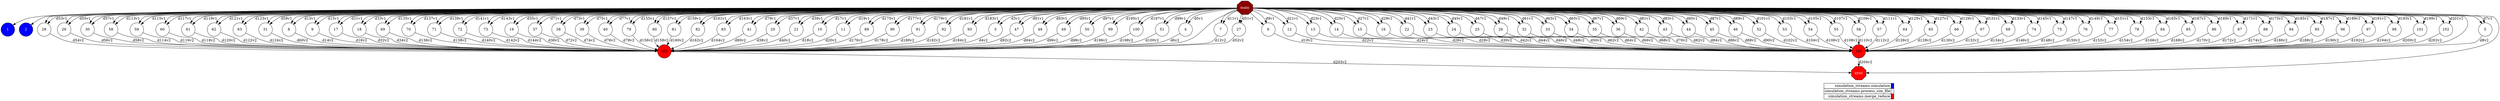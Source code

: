 digraph {
  rankdir=TB;
  labeljust="l";
  compound= true;
  subgraph dependence_graph {
    ranksep=0.20;
    node[height=0.75];

Synchro0[label="main", shape=octagon, style=filled fillcolor="#8B0000" fontcolor="#FFFFFF"];
1[shape=circle, style=filled fillcolor="#0000ff" fontcolor="#ffffff"];
Synchro0 -> 1;
2[shape=circle, style=filled fillcolor="#0000ff" fontcolor="#ffffff"];
Synchro0 -> 2;
3[shape=circle, style=filled fillcolor="#ffffff" fontcolor="#000000"];
Synchro0 -> 3 [label="d3v1"];
Synchro0 -> 3;
4[shape=circle, style=filled fillcolor="#ffffff" fontcolor="#000000"];
Synchro0 -> 4 [label="d5v1"];
Synchro0 -> 4;
5[shape=circle, style=filled fillcolor="#ffffff" fontcolor="#000000"];
Synchro0 -> 5 [label="d7v1"];
Synchro0 -> 5;
6[shape=circle, style=filled fillcolor="#ffffff" fontcolor="#000000"];
Synchro0 -> 6 [label="d9v1"];
Synchro0 -> 6;
7[shape=circle, style=filled fillcolor="#ffffff" fontcolor="#000000"];
Synchro0 -> 7 [label="d11v1"];
Synchro0 -> 7;
8[shape=circle, style=filled fillcolor="#ffffff" fontcolor="#000000"];
Synchro0 -> 8 [label="d13v1"];
Synchro0 -> 8;
9[shape=circle, style=filled fillcolor="#ffffff" fontcolor="#000000"];
Synchro0 -> 9 [label="d15v1"];
Synchro0 -> 9;
10[shape=circle, style=filled fillcolor="#ffffff" fontcolor="#000000"];
Synchro0 -> 10 [label="d17v1"];
Synchro0 -> 10;
11[shape=circle, style=filled fillcolor="#ffffff" fontcolor="#000000"];
Synchro0 -> 11 [label="d19v1"];
Synchro0 -> 11;
12[shape=circle, style=filled fillcolor="#ffffff" fontcolor="#000000"];
Synchro0 -> 12 [label="d21v1"];
Synchro0 -> 12;
13[shape=circle, style=filled fillcolor="#ffffff" fontcolor="#000000"];
Synchro0 -> 13 [label="d23v1"];
Synchro0 -> 13;
14[shape=circle, style=filled fillcolor="#ffffff" fontcolor="#000000"];
Synchro0 -> 14 [label="d25v1"];
Synchro0 -> 14;
15[shape=circle, style=filled fillcolor="#ffffff" fontcolor="#000000"];
Synchro0 -> 15 [label="d27v1"];
Synchro0 -> 15;
16[shape=circle, style=filled fillcolor="#ffffff" fontcolor="#000000"];
Synchro0 -> 16 [label="d29v1"];
Synchro0 -> 16;
17[shape=circle, style=filled fillcolor="#ffffff" fontcolor="#000000"];
Synchro0 -> 17 [label="d31v1"];
Synchro0 -> 17;
18[shape=circle, style=filled fillcolor="#ffffff" fontcolor="#000000"];
Synchro0 -> 18 [label="d33v1"];
Synchro0 -> 18;
19[shape=circle, style=filled fillcolor="#ffffff" fontcolor="#000000"];
Synchro0 -> 19 [label="d35v1"];
Synchro0 -> 19;
20[shape=circle, style=filled fillcolor="#ffffff" fontcolor="#000000"];
Synchro0 -> 20 [label="d37v1"];
Synchro0 -> 20;
21[shape=circle, style=filled fillcolor="#ffffff" fontcolor="#000000"];
Synchro0 -> 21 [label="d39v1"];
Synchro0 -> 21;
22[shape=circle, style=filled fillcolor="#ffffff" fontcolor="#000000"];
Synchro0 -> 22 [label="d41v1"];
Synchro0 -> 22;
23[shape=circle, style=filled fillcolor="#ffffff" fontcolor="#000000"];
Synchro0 -> 23 [label="d43v1"];
Synchro0 -> 23;
24[shape=circle, style=filled fillcolor="#ffffff" fontcolor="#000000"];
Synchro0 -> 24 [label="d45v1"];
Synchro0 -> 24;
25[shape=circle, style=filled fillcolor="#ffffff" fontcolor="#000000"];
Synchro0 -> 25 [label="d47v1"];
Synchro0 -> 25;
26[shape=circle, style=filled fillcolor="#ffffff" fontcolor="#000000"];
Synchro0 -> 26 [label="d49v1"];
Synchro0 -> 26;
27[shape=circle, style=filled fillcolor="#ffffff" fontcolor="#000000"];
Synchro0 -> 27 [label="d51v1"];
Synchro0 -> 27;
28[shape=circle, style=filled fillcolor="#ffffff" fontcolor="#000000"];
Synchro0 -> 28 [label="d53v1"];
Synchro0 -> 28;
29[shape=circle, style=filled fillcolor="#ffffff" fontcolor="#000000"];
Synchro0 -> 29 [label="d55v1"];
Synchro0 -> 29;
30[shape=circle, style=filled fillcolor="#ffffff" fontcolor="#000000"];
Synchro0 -> 30 [label="d57v1"];
Synchro0 -> 30;
31[shape=circle, style=filled fillcolor="#ffffff" fontcolor="#000000"];
Synchro0 -> 31 [label="d59v1"];
Synchro0 -> 31;
32[shape=circle, style=filled fillcolor="#ffffff" fontcolor="#000000"];
Synchro0 -> 32 [label="d61v1"];
Synchro0 -> 32;
33[shape=circle, style=filled fillcolor="#ffffff" fontcolor="#000000"];
Synchro0 -> 33 [label="d63v1"];
Synchro0 -> 33;
34[shape=circle, style=filled fillcolor="#ffffff" fontcolor="#000000"];
Synchro0 -> 34 [label="d65v1"];
Synchro0 -> 34;
35[shape=circle, style=filled fillcolor="#ffffff" fontcolor="#000000"];
Synchro0 -> 35 [label="d67v1"];
Synchro0 -> 35;
36[shape=circle, style=filled fillcolor="#ffffff" fontcolor="#000000"];
Synchro0 -> 36 [label="d69v1"];
Synchro0 -> 36;
37[shape=circle, style=filled fillcolor="#ffffff" fontcolor="#000000"];
Synchro0 -> 37 [label="d71v1"];
Synchro0 -> 37;
38[shape=circle, style=filled fillcolor="#ffffff" fontcolor="#000000"];
Synchro0 -> 38 [label="d73v1"];
Synchro0 -> 38;
39[shape=circle, style=filled fillcolor="#ffffff" fontcolor="#000000"];
Synchro0 -> 39 [label="d75v1"];
Synchro0 -> 39;
40[shape=circle, style=filled fillcolor="#ffffff" fontcolor="#000000"];
Synchro0 -> 40 [label="d77v1"];
Synchro0 -> 40;
41[shape=circle, style=filled fillcolor="#ffffff" fontcolor="#000000"];
Synchro0 -> 41 [label="d79v1"];
Synchro0 -> 41;
42[shape=circle, style=filled fillcolor="#ffffff" fontcolor="#000000"];
Synchro0 -> 42 [label="d81v1"];
Synchro0 -> 42;
43[shape=circle, style=filled fillcolor="#ffffff" fontcolor="#000000"];
Synchro0 -> 43 [label="d83v1"];
Synchro0 -> 43;
44[shape=circle, style=filled fillcolor="#ffffff" fontcolor="#000000"];
Synchro0 -> 44 [label="d85v1"];
Synchro0 -> 44;
45[shape=circle, style=filled fillcolor="#ffffff" fontcolor="#000000"];
Synchro0 -> 45 [label="d87v1"];
Synchro0 -> 45;
46[shape=circle, style=filled fillcolor="#ffffff" fontcolor="#000000"];
Synchro0 -> 46 [label="d89v1"];
Synchro0 -> 46;
47[shape=circle, style=filled fillcolor="#ffffff" fontcolor="#000000"];
Synchro0 -> 47 [label="d91v1"];
Synchro0 -> 47;
48[shape=circle, style=filled fillcolor="#ffffff" fontcolor="#000000"];
Synchro0 -> 48 [label="d93v1"];
Synchro0 -> 48;
49[shape=circle, style=filled fillcolor="#ffffff" fontcolor="#000000"];
Synchro0 -> 49 [label="d95v1"];
Synchro0 -> 49;
50[shape=circle, style=filled fillcolor="#ffffff" fontcolor="#000000"];
Synchro0 -> 50 [label="d97v1"];
Synchro0 -> 50;
51[shape=circle, style=filled fillcolor="#ffffff" fontcolor="#000000"];
Synchro0 -> 51 [label="d99v1"];
Synchro0 -> 51;
52[shape=circle, style=filled fillcolor="#ffffff" fontcolor="#000000"];
Synchro0 -> 52 [label="d101v1"];
Synchro0 -> 52;
53[shape=circle, style=filled fillcolor="#ffffff" fontcolor="#000000"];
Synchro0 -> 53 [label="d103v1"];
Synchro0 -> 53;
54[shape=circle, style=filled fillcolor="#ffffff" fontcolor="#000000"];
Synchro0 -> 54 [label="d105v1"];
Synchro0 -> 54;
55[shape=circle, style=filled fillcolor="#ffffff" fontcolor="#000000"];
Synchro0 -> 55 [label="d107v1"];
Synchro0 -> 55;
56[shape=circle, style=filled fillcolor="#ffffff" fontcolor="#000000"];
Synchro0 -> 56 [label="d109v1"];
Synchro0 -> 56;
57[shape=circle, style=filled fillcolor="#ffffff" fontcolor="#000000"];
Synchro0 -> 57 [label="d111v1"];
Synchro0 -> 57;
58[shape=circle, style=filled fillcolor="#ffffff" fontcolor="#000000"];
Synchro0 -> 58 [label="d113v1"];
Synchro0 -> 58;
59[shape=circle, style=filled fillcolor="#ffffff" fontcolor="#000000"];
Synchro0 -> 59 [label="d115v1"];
Synchro0 -> 59;
60[shape=circle, style=filled fillcolor="#ffffff" fontcolor="#000000"];
Synchro0 -> 60 [label="d117v1"];
Synchro0 -> 60;
61[shape=circle, style=filled fillcolor="#ffffff" fontcolor="#000000"];
Synchro0 -> 61 [label="d119v1"];
Synchro0 -> 61;
62[shape=circle, style=filled fillcolor="#ffffff" fontcolor="#000000"];
Synchro0 -> 62 [label="d121v1"];
Synchro0 -> 62;
63[shape=circle, style=filled fillcolor="#ffffff" fontcolor="#000000"];
Synchro0 -> 63 [label="d123v1"];
Synchro0 -> 63;
64[shape=circle, style=filled fillcolor="#ffffff" fontcolor="#000000"];
Synchro0 -> 64 [label="d125v1"];
Synchro0 -> 64;
65[shape=circle, style=filled fillcolor="#ffffff" fontcolor="#000000"];
Synchro0 -> 65 [label="d127v1"];
Synchro0 -> 65;
66[shape=circle, style=filled fillcolor="#ffffff" fontcolor="#000000"];
Synchro0 -> 66 [label="d129v1"];
Synchro0 -> 66;
67[shape=circle, style=filled fillcolor="#ffffff" fontcolor="#000000"];
Synchro0 -> 67 [label="d131v1"];
Synchro0 -> 67;
68[shape=circle, style=filled fillcolor="#ffffff" fontcolor="#000000"];
Synchro0 -> 68 [label="d133v1"];
Synchro0 -> 68;
69[shape=circle, style=filled fillcolor="#ffffff" fontcolor="#000000"];
Synchro0 -> 69 [label="d135v1"];
Synchro0 -> 69;
70[shape=circle, style=filled fillcolor="#ffffff" fontcolor="#000000"];
Synchro0 -> 70 [label="d137v1"];
Synchro0 -> 70;
71[shape=circle, style=filled fillcolor="#ffffff" fontcolor="#000000"];
Synchro0 -> 71 [label="d139v1"];
Synchro0 -> 71;
72[shape=circle, style=filled fillcolor="#ffffff" fontcolor="#000000"];
Synchro0 -> 72 [label="d141v1"];
Synchro0 -> 72;
73[shape=circle, style=filled fillcolor="#ffffff" fontcolor="#000000"];
Synchro0 -> 73 [label="d143v1"];
Synchro0 -> 73;
74[shape=circle, style=filled fillcolor="#ffffff" fontcolor="#000000"];
Synchro0 -> 74 [label="d145v1"];
Synchro0 -> 74;
75[shape=circle, style=filled fillcolor="#ffffff" fontcolor="#000000"];
Synchro0 -> 75 [label="d147v1"];
Synchro0 -> 75;
76[shape=circle, style=filled fillcolor="#ffffff" fontcolor="#000000"];
Synchro0 -> 76 [label="d149v1"];
Synchro0 -> 76;
77[shape=circle, style=filled fillcolor="#ffffff" fontcolor="#000000"];
Synchro0 -> 77 [label="d151v1"];
Synchro0 -> 77;
78[shape=circle, style=filled fillcolor="#ffffff" fontcolor="#000000"];
Synchro0 -> 78 [label="d153v1"];
Synchro0 -> 78;
79[shape=circle, style=filled fillcolor="#ffffff" fontcolor="#000000"];
Synchro0 -> 79 [label="d155v1"];
Synchro0 -> 79;
80[shape=circle, style=filled fillcolor="#ffffff" fontcolor="#000000"];
Synchro0 -> 80 [label="d157v1"];
Synchro0 -> 80;
81[shape=circle, style=filled fillcolor="#ffffff" fontcolor="#000000"];
Synchro0 -> 81 [label="d159v1"];
Synchro0 -> 81;
82[shape=circle, style=filled fillcolor="#ffffff" fontcolor="#000000"];
Synchro0 -> 82 [label="d161v1"];
Synchro0 -> 82;
83[shape=circle, style=filled fillcolor="#ffffff" fontcolor="#000000"];
Synchro0 -> 83 [label="d163v1"];
Synchro0 -> 83;
84[shape=circle, style=filled fillcolor="#ffffff" fontcolor="#000000"];
Synchro0 -> 84 [label="d165v1"];
Synchro0 -> 84;
85[shape=circle, style=filled fillcolor="#ffffff" fontcolor="#000000"];
Synchro0 -> 85 [label="d167v1"];
Synchro0 -> 85;
86[shape=circle, style=filled fillcolor="#ffffff" fontcolor="#000000"];
Synchro0 -> 86 [label="d169v1"];
Synchro0 -> 86;
87[shape=circle, style=filled fillcolor="#ffffff" fontcolor="#000000"];
Synchro0 -> 87 [label="d171v1"];
Synchro0 -> 87;
88[shape=circle, style=filled fillcolor="#ffffff" fontcolor="#000000"];
Synchro0 -> 88 [label="d173v1"];
Synchro0 -> 88;
89[shape=circle, style=filled fillcolor="#ffffff" fontcolor="#000000"];
Synchro0 -> 89 [label="d175v1"];
Synchro0 -> 89;
90[shape=circle, style=filled fillcolor="#ffffff" fontcolor="#000000"];
Synchro0 -> 90 [label="d177v1"];
Synchro0 -> 90;
91[shape=circle, style=filled fillcolor="#ffffff" fontcolor="#000000"];
Synchro0 -> 91 [label="d179v1"];
Synchro0 -> 91;
92[shape=circle, style=filled fillcolor="#ffffff" fontcolor="#000000"];
Synchro0 -> 92 [label="d181v1"];
Synchro0 -> 92;
93[shape=circle, style=filled fillcolor="#ffffff" fontcolor="#000000"];
Synchro0 -> 93 [label="d183v1"];
Synchro0 -> 93;
94[shape=circle, style=filled fillcolor="#ffffff" fontcolor="#000000"];
Synchro0 -> 94 [label="d185v1"];
Synchro0 -> 94;
95[shape=circle, style=filled fillcolor="#ffffff" fontcolor="#000000"];
Synchro0 -> 95 [label="d187v1"];
Synchro0 -> 95;
96[shape=circle, style=filled fillcolor="#ffffff" fontcolor="#000000"];
Synchro0 -> 96 [label="d189v1"];
Synchro0 -> 96;
97[shape=circle, style=filled fillcolor="#ffffff" fontcolor="#000000"];
Synchro0 -> 97 [label="d191v1"];
Synchro0 -> 97;
98[shape=circle, style=filled fillcolor="#ffffff" fontcolor="#000000"];
Synchro0 -> 98 [label="d193v1"];
Synchro0 -> 98;
99[shape=circle, style=filled fillcolor="#ffffff" fontcolor="#000000"];
Synchro0 -> 99 [label="d195v1"];
Synchro0 -> 99;
100[shape=circle, style=filled fillcolor="#ffffff" fontcolor="#000000"];
Synchro0 -> 100 [label="d197v1"];
Synchro0 -> 100;
101[shape=circle, style=filled fillcolor="#ffffff" fontcolor="#000000"];
Synchro0 -> 101 [label="d199v1"];
Synchro0 -> 101;
102[shape=circle, style=filled fillcolor="#ffffff" fontcolor="#000000"];
Synchro0 -> 102 [label="d201v1"];
Synchro0 -> 102;
103[shape=circle, style=filled fillcolor="#ff0000" fontcolor="#000000"];
Synchro0 -> 103;
3 -> 103 [label="d4v2"];
4 -> 103 [label="d6v2"];
7 -> 103 [label="d12v2"];
8 -> 103 [label="d14v2"];
9 -> 103 [label="d16v2"];
10 -> 103 [label="d18v2"];
11 -> 103 [label="d20v2"];
17 -> 103 [label="d32v2"];
18 -> 103 [label="d34v2"];
19 -> 103 [label="d36v2"];
20 -> 103 [label="d38v2"];
21 -> 103 [label="d40v2"];
27 -> 103 [label="d52v2"];
28 -> 103 [label="d54v2"];
29 -> 103 [label="d56v2"];
30 -> 103 [label="d58v2"];
31 -> 103 [label="d60v2"];
37 -> 103 [label="d72v2"];
38 -> 103 [label="d74v2"];
39 -> 103 [label="d76v2"];
40 -> 103 [label="d78v2"];
41 -> 103 [label="d80v2"];
47 -> 103 [label="d92v2"];
48 -> 103 [label="d94v2"];
49 -> 103 [label="d96v2"];
50 -> 103 [label="d98v2"];
51 -> 103 [label="d100v2"];
58 -> 103 [label="d114v2"];
59 -> 103 [label="d116v2"];
60 -> 103 [label="d118v2"];
61 -> 103 [label="d120v2"];
62 -> 103 [label="d122v2"];
63 -> 103 [label="d124v2"];
69 -> 103 [label="d136v2"];
70 -> 103 [label="d138v2"];
71 -> 103 [label="d140v2"];
72 -> 103 [label="d142v2"];
73 -> 103 [label="d144v2"];
79 -> 103 [label="d156v2"];
80 -> 103 [label="d158v2"];
81 -> 103 [label="d160v2"];
82 -> 103 [label="d162v2"];
83 -> 103 [label="d164v2"];
89 -> 103 [label="d176v2"];
90 -> 103 [label="d178v2"];
91 -> 103 [label="d180v2"];
92 -> 103 [label="d182v2"];
93 -> 103 [label="d184v2"];
99 -> 103 [label="d196v2"];
100 -> 103 [label="d198v2"];
104[shape=circle, style=filled fillcolor="#ff0000" fontcolor="#000000"];
Synchro0 -> 104;
5 -> 104 [label="d8v2"];
6 -> 104 [label="d10v2"];
12 -> 104 [label="d22v2"];
13 -> 104 [label="d24v2"];
14 -> 104 [label="d26v2"];
15 -> 104 [label="d28v2"];
16 -> 104 [label="d30v2"];
22 -> 104 [label="d42v2"];
23 -> 104 [label="d44v2"];
24 -> 104 [label="d46v2"];
25 -> 104 [label="d48v2"];
26 -> 104 [label="d50v2"];
32 -> 104 [label="d62v2"];
33 -> 104 [label="d64v2"];
34 -> 104 [label="d66v2"];
35 -> 104 [label="d68v2"];
36 -> 104 [label="d70v2"];
42 -> 104 [label="d82v2"];
43 -> 104 [label="d84v2"];
44 -> 104 [label="d86v2"];
45 -> 104 [label="d88v2"];
46 -> 104 [label="d90v2"];
52 -> 104 [label="d102v2"];
53 -> 104 [label="d104v2"];
54 -> 104 [label="d106v2"];
55 -> 104 [label="d108v2"];
56 -> 104 [label="d110v2"];
57 -> 104 [label="d112v2"];
64 -> 104 [label="d126v2"];
65 -> 104 [label="d128v2"];
66 -> 104 [label="d130v2"];
67 -> 104 [label="d132v2"];
68 -> 104 [label="d134v2"];
74 -> 104 [label="d146v2"];
75 -> 104 [label="d148v2"];
76 -> 104 [label="d150v2"];
77 -> 104 [label="d152v2"];
78 -> 104 [label="d154v2"];
84 -> 104 [label="d166v2"];
85 -> 104 [label="d168v2"];
86 -> 104 [label="d170v2"];
87 -> 104 [label="d172v2"];
88 -> 104 [label="d174v2"];
94 -> 104 [label="d186v2"];
95 -> 104 [label="d188v2"];
96 -> 104 [label="d190v2"];
97 -> 104 [label="d192v2"];
98 -> 104 [label="d194v2"];
101 -> 104 [label="d200v2"];
102 -> 104 [label="d202v2"];
Synchro1[label="sync", shape=octagon, style=filled fillcolor="#ff0000" fontcolor="#FFFFFF"];
Synchro0 -> Synchro1;
103 -> Synchro1 [label="d203v2"];
104 -> Synchro1 [label="d204v2"];  }
  subgraph legend {
    rank=sink;
    node [shape=plaintext, height=0.75];
    ranksep=0.20;
    label = "Legend";
    key [label=<
      <table border="0" cellpadding="2" cellspacing="0" cellborder="1">
<tr>
<td align="right">simulation_streams.simulation</td>
<td bgcolor="#0000ff">&nbsp;</td>
</tr>
<tr>
<td align="right">simulation_streams.process_sim_file</td>
<td bgcolor="#ffffff">&nbsp;</td>
</tr>
<tr>
<td align="right">simulation_streams.merge_reduce</td>
<td bgcolor="#ff0000">&nbsp;</td>
</tr>
      </table>
    >]
  }
}
